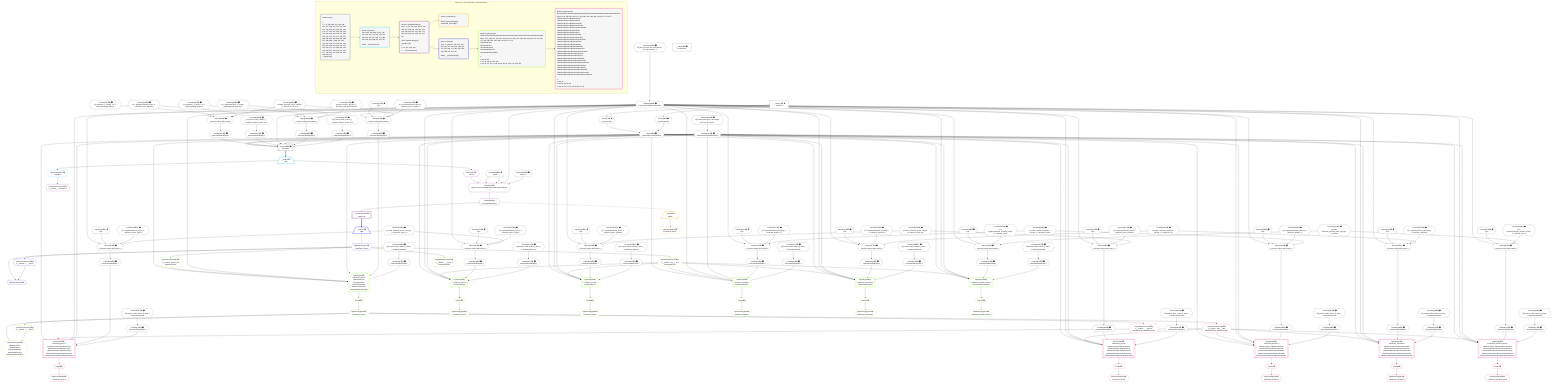%%{init: {'themeVariables': { 'fontSize': '12px'}}}%%
graph TD
    classDef path fill:#eee,stroke:#000,color:#000
    classDef plan fill:#fff,stroke-width:1px,color:#000
    classDef itemplan fill:#fff,stroke-width:2px,color:#000
    classDef unbatchedplan fill:#dff,stroke-width:1px,color:#000
    classDef sideeffectplan fill:#fcc,stroke-width:2px,color:#000
    classDef bucket fill:#f6f6f6,color:#000,stroke-width:2px,text-align:left


    %% plan dependencies
    PgSelect6[["PgSelect[6∈0] ➊<br />ᐸpeopleᐳ"]]:::plan
    Object9{{"Object[9∈0] ➊<br />ᐸ{pgSettings,withPgClient}ᐳ"}}:::plan
    Lambda191{{"Lambda[191∈0] ➊<br />ᐸcalculateLimitAndOffsetSQLᐳ"}}:::plan
    Lambda350{{"Lambda[350∈0] ➊<br />ᐸcalculateOrderBySQLᐳ"}}:::plan
    Lambda355{{"Lambda[355∈0] ➊<br />ᐸcalculateOrderBySQLᐳ"}}:::plan
    Lambda188{{"Lambda[188∈0] ➊<br />ᐸcalculateShouldReverseOrderᐳ"}}:::plan
    Lambda369{{"Lambda[369∈0] ➊<br />ᐸcalculateOrderBySQLᐳ"}}:::plan
    Lambda374{{"Lambda[374∈0] ➊<br />ᐸcalculateOrderBySQLᐳ"}}:::plan
    Object9 & Lambda191 & Lambda350 & Lambda355 & Lambda188 & Lambda191 & Lambda369 & Lambda374 --> PgSelect6
    Object195{{"Object[195∈0] ➊<br />ᐸ{reverse,orders,alias,codec}ᐳ"}}:::plan
    Constant192{{"Constant[192∈0] ➊<br />ᐸ[]ᐳ"}}:::plan
    Constant193{{"Constant[193∈0] ➊<br />ᐸ{ s: Symbol(relational_topics), n: 'relational_topics', [Symᐳ"}}:::plan
    Constant194{{"Constant[194∈0] ➊<br />ᐸ{ name: 'relational_topics', sqlType: { t: 'interfaces_and_uᐳ"}}:::plan
    Lambda188 & Constant192 & Constant193 & Constant194 --> Object195
    Object209{{"Object[209∈0] ➊<br />ᐸ{reverse,orders,alias,codec}ᐳ"}}:::plan
    Constant206{{"Constant[206∈0] ➊<br />ᐸ[]ᐳ"}}:::plan
    Constant207{{"Constant[207∈0] ➊<br />ᐸ{ s: Symbol(relational_posts), n: 'relational_posts', [Symboᐳ"}}:::plan
    Constant208{{"Constant[208∈0] ➊<br />ᐸ{ name: 'relational_posts', sqlType: { t: 'interfaces_and_unᐳ"}}:::plan
    Lambda188 & Constant206 & Constant207 & Constant208 --> Object209
    Object223{{"Object[223∈0] ➊<br />ᐸ{reverse,orders,alias,codec}ᐳ"}}:::plan
    Constant220{{"Constant[220∈0] ➊<br />ᐸ[]ᐳ"}}:::plan
    Constant221{{"Constant[221∈0] ➊<br />ᐸ{ s: Symbol(relational_dividers), n: 'relational_dividers', ᐳ"}}:::plan
    Constant222{{"Constant[222∈0] ➊<br />ᐸ{ name: 'relational_dividers', sqlType: { t: 'interfaces_andᐳ"}}:::plan
    Lambda188 & Constant220 & Constant221 & Constant222 --> Object223
    Object237{{"Object[237∈0] ➊<br />ᐸ{reverse,orders,alias,codec}ᐳ"}}:::plan
    Constant234{{"Constant[234∈0] ➊<br />ᐸ[]ᐳ"}}:::plan
    Constant235{{"Constant[235∈0] ➊<br />ᐸ{ s: Symbol(relational_checklists), n: 'relational_checklistᐳ"}}:::plan
    Constant236{{"Constant[236∈0] ➊<br />ᐸ{ name: 'relational_checklists', sqlType: { t: 'interfaces_aᐳ"}}:::plan
    Lambda188 & Constant234 & Constant235 & Constant236 --> Object237
    Object251{{"Object[251∈0] ➊<br />ᐸ{reverse,orders,alias,codec}ᐳ"}}:::plan
    Constant248{{"Constant[248∈0] ➊<br />ᐸ[]ᐳ"}}:::plan
    Constant249{{"Constant[249∈0] ➊<br />ᐸ{ s: Symbol(relational_checklist_items), n: 'relational_checᐳ"}}:::plan
    Constant250{{"Constant[250∈0] ➊<br />ᐸ{ name: 'relational_checklist_items', sqlType: { t: 'interfaᐳ"}}:::plan
    Lambda188 & Constant248 & Constant249 & Constant250 --> Object251
    Object265{{"Object[265∈0] ➊<br />ᐸ{reverse,orders,alias,codec}ᐳ"}}:::plan
    Constant262{{"Constant[262∈0] ➊<br />ᐸ[]ᐳ"}}:::plan
    Constant263{{"Constant[263∈0] ➊<br />ᐸ{ s: Symbol(relational_topics), n: 'relational_topics', [Symᐳ"}}:::plan
    Lambda188 & Constant262 & Constant263 & Constant194 --> Object265
    Object279{{"Object[279∈0] ➊<br />ᐸ{reverse,orders,alias,codec}ᐳ"}}:::plan
    Constant276{{"Constant[276∈0] ➊<br />ᐸ[]ᐳ"}}:::plan
    Constant277{{"Constant[277∈0] ➊<br />ᐸ{ s: Symbol(relational_posts), n: 'relational_posts', [Symboᐳ"}}:::plan
    Lambda188 & Constant276 & Constant277 & Constant208 --> Object279
    Object293{{"Object[293∈0] ➊<br />ᐸ{reverse,orders,alias,codec}ᐳ"}}:::plan
    Constant290{{"Constant[290∈0] ➊<br />ᐸ[]ᐳ"}}:::plan
    Constant291{{"Constant[291∈0] ➊<br />ᐸ{ s: Symbol(relational_dividers), n: 'relational_dividers', ᐳ"}}:::plan
    Lambda188 & Constant290 & Constant291 & Constant222 --> Object293
    Object307{{"Object[307∈0] ➊<br />ᐸ{reverse,orders,alias,codec}ᐳ"}}:::plan
    Constant304{{"Constant[304∈0] ➊<br />ᐸ[]ᐳ"}}:::plan
    Constant305{{"Constant[305∈0] ➊<br />ᐸ{ s: Symbol(relational_checklists), n: 'relational_checklistᐳ"}}:::plan
    Lambda188 & Constant304 & Constant305 & Constant236 --> Object307
    Object321{{"Object[321∈0] ➊<br />ᐸ{reverse,orders,alias,codec}ᐳ"}}:::plan
    Constant318{{"Constant[318∈0] ➊<br />ᐸ[]ᐳ"}}:::plan
    Constant319{{"Constant[319∈0] ➊<br />ᐸ{ s: Symbol(relational_checklist_items), n: 'relational_checᐳ"}}:::plan
    Lambda188 & Constant318 & Constant319 & Constant250 --> Object321
    Object335{{"Object[335∈0] ➊<br />ᐸ{reverse,orders,alias,codec}ᐳ"}}:::plan
    Constant332{{"Constant[332∈0] ➊<br />ᐸ[]ᐳ"}}:::plan
    Constant333{{"Constant[333∈0] ➊<br />ᐸ{ s: Symbol(relational_items), n: 'relational_items', [Symboᐳ"}}:::plan
    Constant334{{"Constant[334∈0] ➊<br />ᐸ{ name: 'relational_items', sqlType: { t: 'interfaces_and_unᐳ"}}:::plan
    Lambda188 & Constant332 & Constant333 & Constant334 --> Object335
    Object349{{"Object[349∈0] ➊<br />ᐸ{reverse,orders,alias,codec}ᐳ"}}:::plan
    Constant346{{"Constant[346∈0] ➊<br />ᐸ[ { fragment: { n: [Array], f: 0, c: 266, [Symbol(pg-sql2-tyᐳ"}}:::plan
    Constant347{{"Constant[347∈0] ➊<br />ᐸ{ s: Symbol(relational_items), n: 'relational_items', [Symboᐳ"}}:::plan
    Lambda188 & Constant346 & Constant347 & Constant334 --> Object349
    Object368{{"Object[368∈0] ➊<br />ᐸ{reverse,orders,alias,codec}ᐳ"}}:::plan
    Constant365{{"Constant[365∈0] ➊<br />ᐸ[ { fragment: { n: [Array], f: 0, c: 1024, [Symbol(pg-sql2-tᐳ"}}:::plan
    Constant366{{"Constant[366∈0] ➊<br />ᐸ{ s: Symbol(people), n: 'people', [Symbol(pg-sql2-type-1)]: ᐳ"}}:::plan
    Constant367{{"Constant[367∈0] ➊<br />ᐸ{ name: 'people', sqlType: { t: 'interfaces_and_unions.peoplᐳ"}}:::plan
    Lambda188 & Constant365 & Constant366 & Constant367 --> Object368
    Access7{{"Access[7∈0] ➊<br />ᐸ2.pgSettingsᐳ"}}:::plan
    Access8{{"Access[8∈0] ➊<br />ᐸ2.withPgClientᐳ"}}:::plan
    Access7 & Access8 --> Object9
    __Value2["__Value[2∈0] ➊<br />ᐸcontextᐳ"]:::plan
    __Value2 --> Access7
    __Value2 --> Access8
    Constant375{{"Constant[375∈0] ➊<br />ᐸ§{ first: null, last: null, cursorLower: null, cursorUpper: ᐳ"}}:::plan
    Constant375 --> Lambda188
    Constant376{{"Constant[376∈0] ➊<br />ᐸ§{ cursorLower: null, cursorUpper: null, first: null, last: ᐳ"}}:::plan
    Constant376 --> Lambda191
    Lambda196{{"Lambda[196∈0] ➊<br />ᐸcalculateOrderBySQLᐳ"}}:::plan
    Object195 --> Lambda196
    Lambda201{{"Lambda[201∈0] ➊<br />ᐸcalculateOrderBySQLᐳ"}}:::plan
    Constant377{{"Constant[377∈0] ➊<br />ᐸ§{ reverse: false, orders: [], alias: { s: Symbol(relationalᐳ"}}:::plan
    Constant377 --> Lambda201
    Lambda210{{"Lambda[210∈0] ➊<br />ᐸcalculateOrderBySQLᐳ"}}:::plan
    Object209 --> Lambda210
    Lambda215{{"Lambda[215∈0] ➊<br />ᐸcalculateOrderBySQLᐳ"}}:::plan
    Constant378{{"Constant[378∈0] ➊<br />ᐸ§{ reverse: false, orders: [], alias: { s: Symbol(relationalᐳ"}}:::plan
    Constant378 --> Lambda215
    Lambda224{{"Lambda[224∈0] ➊<br />ᐸcalculateOrderBySQLᐳ"}}:::plan
    Object223 --> Lambda224
    Lambda229{{"Lambda[229∈0] ➊<br />ᐸcalculateOrderBySQLᐳ"}}:::plan
    Constant379{{"Constant[379∈0] ➊<br />ᐸ§{ reverse: false, orders: [], alias: { s: Symbol(relationalᐳ"}}:::plan
    Constant379 --> Lambda229
    Lambda238{{"Lambda[238∈0] ➊<br />ᐸcalculateOrderBySQLᐳ"}}:::plan
    Object237 --> Lambda238
    Lambda243{{"Lambda[243∈0] ➊<br />ᐸcalculateOrderBySQLᐳ"}}:::plan
    Constant380{{"Constant[380∈0] ➊<br />ᐸ§{ reverse: false, orders: [], alias: { s: Symbol(relationalᐳ"}}:::plan
    Constant380 --> Lambda243
    Lambda252{{"Lambda[252∈0] ➊<br />ᐸcalculateOrderBySQLᐳ"}}:::plan
    Object251 --> Lambda252
    Lambda257{{"Lambda[257∈0] ➊<br />ᐸcalculateOrderBySQLᐳ"}}:::plan
    Constant381{{"Constant[381∈0] ➊<br />ᐸ§{ reverse: false, orders: [], alias: { s: Symbol(relationalᐳ"}}:::plan
    Constant381 --> Lambda257
    Lambda266{{"Lambda[266∈0] ➊<br />ᐸcalculateOrderBySQLᐳ"}}:::plan
    Object265 --> Lambda266
    Lambda271{{"Lambda[271∈0] ➊<br />ᐸcalculateOrderBySQLᐳ"}}:::plan
    Constant382{{"Constant[382∈0] ➊<br />ᐸ§{ reverse: false, orders: [], alias: { s: Symbol(relationalᐳ"}}:::plan
    Constant382 --> Lambda271
    Lambda280{{"Lambda[280∈0] ➊<br />ᐸcalculateOrderBySQLᐳ"}}:::plan
    Object279 --> Lambda280
    Lambda285{{"Lambda[285∈0] ➊<br />ᐸcalculateOrderBySQLᐳ"}}:::plan
    Constant383{{"Constant[383∈0] ➊<br />ᐸ§{ reverse: false, orders: [], alias: { s: Symbol(relationalᐳ"}}:::plan
    Constant383 --> Lambda285
    Lambda294{{"Lambda[294∈0] ➊<br />ᐸcalculateOrderBySQLᐳ"}}:::plan
    Object293 --> Lambda294
    Lambda299{{"Lambda[299∈0] ➊<br />ᐸcalculateOrderBySQLᐳ"}}:::plan
    Constant384{{"Constant[384∈0] ➊<br />ᐸ§{ reverse: false, orders: [], alias: { s: Symbol(relationalᐳ"}}:::plan
    Constant384 --> Lambda299
    Lambda308{{"Lambda[308∈0] ➊<br />ᐸcalculateOrderBySQLᐳ"}}:::plan
    Object307 --> Lambda308
    Lambda313{{"Lambda[313∈0] ➊<br />ᐸcalculateOrderBySQLᐳ"}}:::plan
    Constant385{{"Constant[385∈0] ➊<br />ᐸ§{ reverse: false, orders: [], alias: { s: Symbol(relationalᐳ"}}:::plan
    Constant385 --> Lambda313
    Lambda322{{"Lambda[322∈0] ➊<br />ᐸcalculateOrderBySQLᐳ"}}:::plan
    Object321 --> Lambda322
    Lambda327{{"Lambda[327∈0] ➊<br />ᐸcalculateOrderBySQLᐳ"}}:::plan
    Constant386{{"Constant[386∈0] ➊<br />ᐸ§{ reverse: false, orders: [], alias: { s: Symbol(relationalᐳ"}}:::plan
    Constant386 --> Lambda327
    Lambda336{{"Lambda[336∈0] ➊<br />ᐸcalculateOrderBySQLᐳ"}}:::plan
    Object335 --> Lambda336
    Lambda341{{"Lambda[341∈0] ➊<br />ᐸcalculateOrderBySQLᐳ"}}:::plan
    Constant387{{"Constant[387∈0] ➊<br />ᐸ§{ reverse: false, orders: [], alias: { s: Symbol(relationalᐳ"}}:::plan
    Constant387 --> Lambda341
    Object349 --> Lambda350
    Constant388{{"Constant[388∈0] ➊<br />ᐸ§{ reverse: false, orders: [ { fragment: [Object], codec: [Oᐳ"}}:::plan
    Constant388 --> Lambda355
    Object368 --> Lambda369
    Constant389{{"Constant[389∈0] ➊<br />ᐸ§{ reverse: false, orders: [ { fragment: [Object], codec: [Oᐳ"}}:::plan
    Constant389 --> Lambda374
    __Value4["__Value[4∈0] ➊<br />ᐸrootValueᐳ"]:::plan
    Constant186{{"Constant[186∈0] ➊<br />ᐸnullᐳ"}}:::plan
    Constant189{{"Constant[189∈0] ➊<br />ᐸfalseᐳ"}}:::plan
    __Item10[/"__Item[10∈1]<br />ᐸ6ᐳ"\]:::itemplan
    PgSelect6 ==> __Item10
    PgSelectSingle11{{"PgSelectSingle[11∈1]<br />ᐸpeopleᐳ"}}:::plan
    __Item10 --> PgSelectSingle11
    Object359{{"Object[359∈2]<br />ᐸ{rows,first,last,shouldReverseOrder,fetchOneExtra}ᐳ"}}:::plan
    Access357{{"Access[357∈2]<br />ᐸ10.1ᐳ"}}:::plan
    Access357 & Constant186 & Constant186 & Lambda188 & Constant189 --> Object359
    PgClassExpression12{{"PgClassExpression[12∈2]<br />ᐸ__people__.”username”ᐳ"}}:::plan
    PgSelectSingle11 --> PgClassExpression12
    __ListTransform18[["__ListTransform[18∈2]<br />ᐸeach:14ᐳ"]]:::plan
    Lambda360{{"Lambda[360∈2]<br />ᐸreverseIfNecessaryᐳ"}}:::plan
    Lambda360 --> __ListTransform18
    __Item10 --> Access357
    Object359 --> Lambda360
    __Item19[/"__Item[19∈3]<br />ᐸ360ᐳ"\]:::itemplan
    Lambda360 -.-> __Item19
    PgSelectSingle20{{"PgSelectSingle[20∈3]<br />ᐸrelational_itemsᐳ"}}:::plan
    __Item19 --> PgSelectSingle20
    PgPolymorphic24{{"PgPolymorphic[24∈4]"}}:::plan
    PgSelectSingle22{{"PgSelectSingle[22∈4]<br />ᐸrelational_itemsᐳ"}}:::plan
    PgClassExpression23{{"PgClassExpression[23∈4]<br />ᐸ__relation...s__.”type”ᐳ"}}:::plan
    PgSelectSingle22 & PgClassExpression23 --> PgPolymorphic24
    __Item21[/"__Item[21∈4]<br />ᐸ18ᐳ"\]:::itemplan
    __ListTransform18 ==> __Item21
    __Item21 --> PgSelectSingle22
    PgSelectSingle22 --> PgClassExpression23
    PgSelect26[["PgSelect[26∈5]<br />ᐸrelational_topicsᐳ<br />ᐳRelationalTopic"]]:::plan
    PgClassExpression25{{"PgClassExpression[25∈5]<br />ᐸ__relation...ems__.”id”ᐳ<br />ᐳRelationalTopic"}}:::plan
    Object9 & PgClassExpression25 & Lambda188 & Lambda191 & Lambda196 & Lambda201 --> PgSelect26
    PgSelect33[["PgSelect[33∈5]<br />ᐸrelational_itemsᐳ<br />ᐳRelationalTopic<br />ᐳRelationalPost<br />ᐳRelationalDivider<br />ᐳRelationalChecklist<br />ᐳRelationalChecklistItem"]]:::plan
    PgClassExpression32{{"PgClassExpression[32∈5]<br />ᐸ__relation...parent_id”ᐳ<br />ᐳRelationalTopic"}}:::plan
    Object9 & PgClassExpression32 & Lambda188 & Lambda191 & Lambda336 & Lambda341 --> PgSelect33
    PgSelect66[["PgSelect[66∈5]<br />ᐸrelational_postsᐳ<br />ᐳRelationalPost"]]:::plan
    Object9 & PgClassExpression25 & Lambda188 & Lambda191 & Lambda210 & Lambda215 --> PgSelect66
    PgSelect96[["PgSelect[96∈5]<br />ᐸrelational_dividersᐳ<br />ᐳRelationalDivider"]]:::plan
    Object9 & PgClassExpression25 & Lambda188 & Lambda191 & Lambda224 & Lambda229 --> PgSelect96
    PgSelect126[["PgSelect[126∈5]<br />ᐸrelational_checklistsᐳ<br />ᐳRelationalChecklist"]]:::plan
    Object9 & PgClassExpression25 & Lambda188 & Lambda191 & Lambda238 & Lambda243 --> PgSelect126
    PgSelect156[["PgSelect[156∈5]<br />ᐸrelational_checklist_itemsᐳ<br />ᐳRelationalChecklistItem"]]:::plan
    Object9 & PgClassExpression25 & Lambda188 & Lambda191 & Lambda252 & Lambda257 --> PgSelect156
    PgPolymorphic38{{"PgPolymorphic[38∈5]<br />ᐳRelationalTopic<br />ᐳRelationalPost<br />ᐳRelationalDivider<br />ᐳRelationalChecklist<br />ᐳRelationalChecklistItem"}}:::plan
    PgSelectSingle36{{"PgSelectSingle[36∈5]<br />ᐸrelational_itemsᐳ"}}:::plan
    PgClassExpression37{{"PgClassExpression[37∈5]<br />ᐸ__relation...s__.”type”ᐳ"}}:::plan
    PgSelectSingle36 & PgClassExpression37 --> PgPolymorphic38
    PgSelectSingle22 --> PgClassExpression25
    First30{{"First[30∈5]"}}:::plan
    PgSelect26 --> First30
    PgSelectSingle31{{"PgSelectSingle[31∈5]<br />ᐸrelational_topicsᐳ"}}:::plan
    First30 --> PgSelectSingle31
    PgSelectSingle22 --> PgClassExpression32
    First35{{"First[35∈5]"}}:::plan
    PgSelect33 --> First35
    First35 --> PgSelectSingle36
    PgSelectSingle36 --> PgClassExpression37
    PgClassExpression65{{"PgClassExpression[65∈5]<br />ᐸ__relation...__.”type2”ᐳ<br />ᐳRelationalTopic"}}:::plan
    PgSelectSingle22 --> PgClassExpression65
    First68{{"First[68∈5]"}}:::plan
    PgSelect66 --> First68
    PgSelectSingle69{{"PgSelectSingle[69∈5]<br />ᐸrelational_postsᐳ"}}:::plan
    First68 --> PgSelectSingle69
    First98{{"First[98∈5]"}}:::plan
    PgSelect96 --> First98
    PgSelectSingle99{{"PgSelectSingle[99∈5]<br />ᐸrelational_dividersᐳ"}}:::plan
    First98 --> PgSelectSingle99
    First128{{"First[128∈5]"}}:::plan
    PgSelect126 --> First128
    PgSelectSingle129{{"PgSelectSingle[129∈5]<br />ᐸrelational_checklistsᐳ"}}:::plan
    First128 --> PgSelectSingle129
    First158{{"First[158∈5]"}}:::plan
    PgSelect156 --> First158
    PgSelectSingle159{{"PgSelectSingle[159∈5]<br />ᐸrelational_checklist_itemsᐳ"}}:::plan
    First158 --> PgSelectSingle159
    PgSelect40[["PgSelect[40∈6]<br />ᐸrelational_topicsᐳ<br />ᐳRelationalTopicᐳRelationalTopic<br />ᐳRelationalPostᐳRelationalTopic<br />ᐳRelationalDividerᐳRelationalTopic<br />ᐳRelationalChecklistᐳRelationalTopic<br />ᐳRelationalChecklistItemᐳRelationalTopic"]]:::plan
    PgClassExpression39{{"PgClassExpression[39∈6]<br />ᐸ__relation...ems__.”id”ᐳ<br />ᐳRelationalTopicᐳRelationalTopic"}}:::plan
    Object9 & PgClassExpression39 & Lambda188 & Lambda191 & Lambda266 & Lambda271 --> PgSelect40
    PgSelect48[["PgSelect[48∈6]<br />ᐸrelational_postsᐳ<br />ᐳRelationalTopicᐳRelationalPost<br />ᐳRelationalPostᐳRelationalPost<br />ᐳRelationalDividerᐳRelationalPost<br />ᐳRelationalChecklistᐳRelationalPost<br />ᐳRelationalChecklistItemᐳRelationalPost"]]:::plan
    Object9 & PgClassExpression39 & Lambda188 & Lambda191 & Lambda280 & Lambda285 --> PgSelect48
    PgSelect52[["PgSelect[52∈6]<br />ᐸrelational_dividersᐳ<br />ᐳRelationalTopicᐳRelationalDivider<br />ᐳRelationalPostᐳRelationalDivider<br />ᐳRelationalDividerᐳRelationalDivider<br />ᐳRelationalChecklistᐳRelationalDivider<br />ᐳRelationalChecklistItemᐳRelationalDivider"]]:::plan
    Object9 & PgClassExpression39 & Lambda188 & Lambda191 & Lambda294 & Lambda299 --> PgSelect52
    PgSelect56[["PgSelect[56∈6]<br />ᐸrelational_checklistsᐳ<br />ᐳRelationalTopicᐳRelationalChecklist<br />ᐳRelationalPostᐳRelationalChecklist<br />ᐳRelationalDividerᐳRelationalChecklist<br />ᐳRelationalChecklistᐳRelationalChecklist<br />ᐳRelationalChecklistItemᐳRelationalChecklist"]]:::plan
    Object9 & PgClassExpression39 & Lambda188 & Lambda191 & Lambda308 & Lambda313 --> PgSelect56
    PgSelect60[["PgSelect[60∈6]<br />ᐸrelational_checklist_itemsᐳ<br />ᐳRelationalTopicᐳRelationalChecklistItem<br />ᐳRelationalPostᐳRelationalChecklistItem<br />ᐳRelationalDividerᐳRelationalChecklistItem<br />ᐳRelationalChecklistᐳRelationalChecklistItem<br />ᐳRelationalChecklistItemᐳRelationalChecklistItem"]]:::plan
    Object9 & PgClassExpression39 & Lambda188 & Lambda191 & Lambda322 & Lambda327 --> PgSelect60
    PgSelectSingle36 --> PgClassExpression39
    First44{{"First[44∈6]"}}:::plan
    PgSelect40 --> First44
    PgSelectSingle45{{"PgSelectSingle[45∈6]<br />ᐸrelational_topicsᐳ"}}:::plan
    First44 --> PgSelectSingle45
    PgClassExpression47{{"PgClassExpression[47∈6]<br />ᐸ__relation...__.”type2”ᐳ<br />ᐳRelationalTopicᐳRelationalTopic"}}:::plan
    PgSelectSingle36 --> PgClassExpression47
    First50{{"First[50∈6]"}}:::plan
    PgSelect48 --> First50
    PgSelectSingle51{{"PgSelectSingle[51∈6]<br />ᐸrelational_postsᐳ"}}:::plan
    First50 --> PgSelectSingle51
    First54{{"First[54∈6]"}}:::plan
    PgSelect52 --> First54
    PgSelectSingle55{{"PgSelectSingle[55∈6]<br />ᐸrelational_dividersᐳ"}}:::plan
    First54 --> PgSelectSingle55
    First58{{"First[58∈6]"}}:::plan
    PgSelect56 --> First58
    PgSelectSingle59{{"PgSelectSingle[59∈6]<br />ᐸrelational_checklistsᐳ"}}:::plan
    First58 --> PgSelectSingle59
    First62{{"First[62∈6]"}}:::plan
    PgSelect60 --> First62
    PgSelectSingle63{{"PgSelectSingle[63∈6]<br />ᐸrelational_checklist_itemsᐳ"}}:::plan
    First62 --> PgSelectSingle63

    %% define steps

    subgraph "Buckets for queries/interfaces-relational/nested"
    Bucket0("Bucket 0 (root)<br /><br />1: <br />ᐳ: 7, 8, 186, 189, 192, 193, 194, 206, 207, 208, 220, 221, 222, 234, 235, 236, 248, 249, 250, 262, 263, 276, 277, 290, 291, 304, 305, 318, 319, 332, 333, 334, 346, 347, 365, 366, 367, 375, 376, 377, 378, 379, 380, 381, 382, 383, 384, 385, 386, 387, 388, 389, 9, 188, 191, 195, 196, 201, 209, 210, 215, 223, 224, 229, 237, 238, 243, 251, 252, 257, 265, 266, 271, 279, 280, 285, 293, 294, 299, 307, 308, 313, 321, 322, 327, 335, 336, 341, 349, 350, 355, 368, 369, 374<br />2: PgSelect[6]"):::bucket
    classDef bucket0 stroke:#696969
    class Bucket0,__Value2,__Value4,PgSelect6,Access7,Access8,Object9,Constant186,Lambda188,Constant189,Lambda191,Constant192,Constant193,Constant194,Object195,Lambda196,Lambda201,Constant206,Constant207,Constant208,Object209,Lambda210,Lambda215,Constant220,Constant221,Constant222,Object223,Lambda224,Lambda229,Constant234,Constant235,Constant236,Object237,Lambda238,Lambda243,Constant248,Constant249,Constant250,Object251,Lambda252,Lambda257,Constant262,Constant263,Object265,Lambda266,Lambda271,Constant276,Constant277,Object279,Lambda280,Lambda285,Constant290,Constant291,Object293,Lambda294,Lambda299,Constant304,Constant305,Object307,Lambda308,Lambda313,Constant318,Constant319,Object321,Lambda322,Lambda327,Constant332,Constant333,Constant334,Object335,Lambda336,Lambda341,Constant346,Constant347,Object349,Lambda350,Lambda355,Constant365,Constant366,Constant367,Object368,Lambda369,Lambda374,Constant375,Constant376,Constant377,Constant378,Constant379,Constant380,Constant381,Constant382,Constant383,Constant384,Constant385,Constant386,Constant387,Constant388,Constant389 bucket0
    Bucket1("Bucket 1 (listItem)<br />Deps: 186, 188, 189, 9, 191, 196, 201, 336, 341, 210, 215, 224, 229, 238, 243, 252, 257, 266, 271, 280, 285, 294, 299, 308, 313, 322, 327<br /><br />ROOT __Item{1}ᐸ6ᐳ[10]"):::bucket
    classDef bucket1 stroke:#00bfff
    class Bucket1,__Item10,PgSelectSingle11 bucket1
    Bucket2("Bucket 2 (nullableBoundary)<br />Deps: 11, 10, 186, 188, 189, 9, 191, 196, 201, 336, 341, 210, 215, 224, 229, 238, 243, 252, 257, 266, 271, 280, 285, 294, 299, 308, 313, 322, 327<br /><br />ROOT PgSelectSingle{1}ᐸpeopleᐳ[11]<br />1: <br />ᐳ: 12, 357, 359, 360<br />2: __ListTransform[18]"):::bucket
    classDef bucket2 stroke:#7f007f
    class Bucket2,PgClassExpression12,__ListTransform18,Access357,Object359,Lambda360 bucket2
    Bucket3("Bucket 3 (subroutine)<br /><br />ROOT PgSelectSingle{3}ᐸrelational_itemsᐳ[20]"):::bucket
    classDef bucket3 stroke:#ffa500
    class Bucket3,__Item19,PgSelectSingle20 bucket3
    Bucket4("Bucket 4 (listItem)<br />Deps: 9, 188, 191, 196, 201, 336, 341, 210, 215, 224, 229, 238, 243, 252, 257, 266, 271, 280, 285, 294, 299, 308, 313, 322, 327<br /><br />ROOT __Item{4}ᐸ18ᐳ[21]"):::bucket
    classDef bucket4 stroke:#0000ff
    class Bucket4,__Item21,PgSelectSingle22,PgClassExpression23,PgPolymorphic24 bucket4
    Bucket5("Bucket 5 (polymorphic)<br />RelationalTopic,RelationalPost,RelationalDivider,RelationalChecklist,RelationalChecklistItem<br />Deps: 22, 9, 188, 191, 196, 201, 336, 341, 210, 215, 224, 229, 238, 243, 252, 257, 24, 266, 271, 280, 285, 294, 299, 308, 313, 322, 327, 23<br />ᐳRelationalTopic<br />ᐳRelationalPost<br />ᐳRelationalDivider<br />ᐳRelationalChecklist<br />ᐳRelationalChecklistItem<br /><br />1: <br />ᐳ: 25, 32, 65<br />2: 26, 33, 66, 96, 126, 156<br />ᐳ: 30, 31, 35, 36, 37, 38, 68, 69, 98, 99, 128, 129, 158, 159"):::bucket
    classDef bucket5 stroke:#7fff00
    class Bucket5,PgClassExpression25,PgSelect26,First30,PgSelectSingle31,PgClassExpression32,PgSelect33,First35,PgSelectSingle36,PgClassExpression37,PgPolymorphic38,PgClassExpression65,PgSelect66,First68,PgSelectSingle69,PgSelect96,First98,PgSelectSingle99,PgSelect126,First128,PgSelectSingle129,PgSelect156,First158,PgSelectSingle159 bucket5
    Bucket6("Bucket 6 (polymorphic)<br />RelationalTopic,RelationalPost,RelationalDivider,RelationalChecklist,RelationalChecklistItem<br />Deps: 36, 9, 188, 191, 266, 271, 280, 285, 294, 299, 308, 313, 322, 327, 38, 37<br />ᐳRelationalTopicᐳRelationalTopic<br />ᐳRelationalTopicᐳRelationalPost<br />ᐳRelationalTopicᐳRelationalDivider<br />ᐳRelationalTopicᐳRelationalChecklist<br />ᐳRelationalTopicᐳRelationalChecklistItem<br />ᐳRelationalPostᐳRelationalTopic<br />ᐳRelationalPostᐳRelationalPost<br />ᐳRelationalPostᐳRelationalDivider<br />ᐳRelationalPostᐳRelationalChecklist<br />ᐳRelationalPostᐳRelationalChecklistItem<br />ᐳRelationalDividerᐳRelationalTopic<br />ᐳRelationalDividerᐳRelationalPost<br />ᐳRelationalDividerᐳRelationalDivider<br />ᐳRelationalDividerᐳRelationalChecklist<br />ᐳRelationalDividerᐳRelationalChecklistItem<br />ᐳRelationalChecklistᐳRelationalTopic<br />ᐳRelationalChecklistᐳRelationalPost<br />ᐳRelationalChecklistᐳRelationalDivider<br />ᐳRelationalChecklistᐳRelationalChecklist<br />ᐳRelationalChecklistᐳRelationalChecklistItem<br />ᐳRelationalChecklistItemᐳRelationalTopic<br />ᐳRelationalChecklistItemᐳRelationalPost<br />ᐳRelationalChecklistItemᐳRelationalDivider<br />ᐳRelationalChecklistItemᐳRelationalChecklist<br />ᐳRelationalChecklistItemᐳRelationalChecklistItem<br /><br />1: <br />ᐳ: 39, 47<br />2: 40, 48, 52, 56, 60<br />ᐳ: 44, 45, 50, 51, 54, 55, 58, 59, 62, 63"):::bucket
    classDef bucket6 stroke:#ff1493
    class Bucket6,PgClassExpression39,PgSelect40,First44,PgSelectSingle45,PgClassExpression47,PgSelect48,First50,PgSelectSingle51,PgSelect52,First54,PgSelectSingle55,PgSelect56,First58,PgSelectSingle59,PgSelect60,First62,PgSelectSingle63 bucket6
    Bucket0 --> Bucket1
    Bucket1 --> Bucket2
    Bucket2 --> Bucket3 & Bucket4
    Bucket4 --> Bucket5
    Bucket5 --> Bucket6
    end